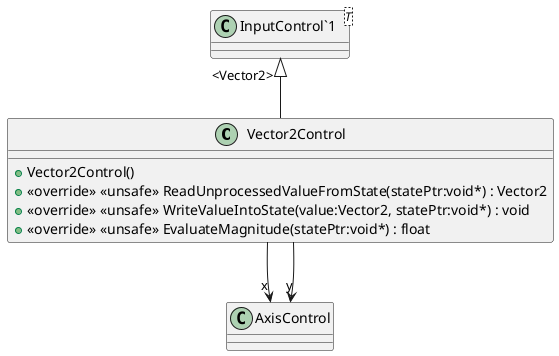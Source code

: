 @startuml
class Vector2Control {
    + Vector2Control()
    + <<override>> <<unsafe>> ReadUnprocessedValueFromState(statePtr:void*) : Vector2
    + <<override>> <<unsafe>> WriteValueIntoState(value:Vector2, statePtr:void*) : void
    + <<override>> <<unsafe>> EvaluateMagnitude(statePtr:void*) : float
}
class "InputControl`1"<T> {
}
"InputControl`1" "<Vector2>" <|-- Vector2Control
Vector2Control --> "x" AxisControl
Vector2Control --> "y" AxisControl
@enduml
